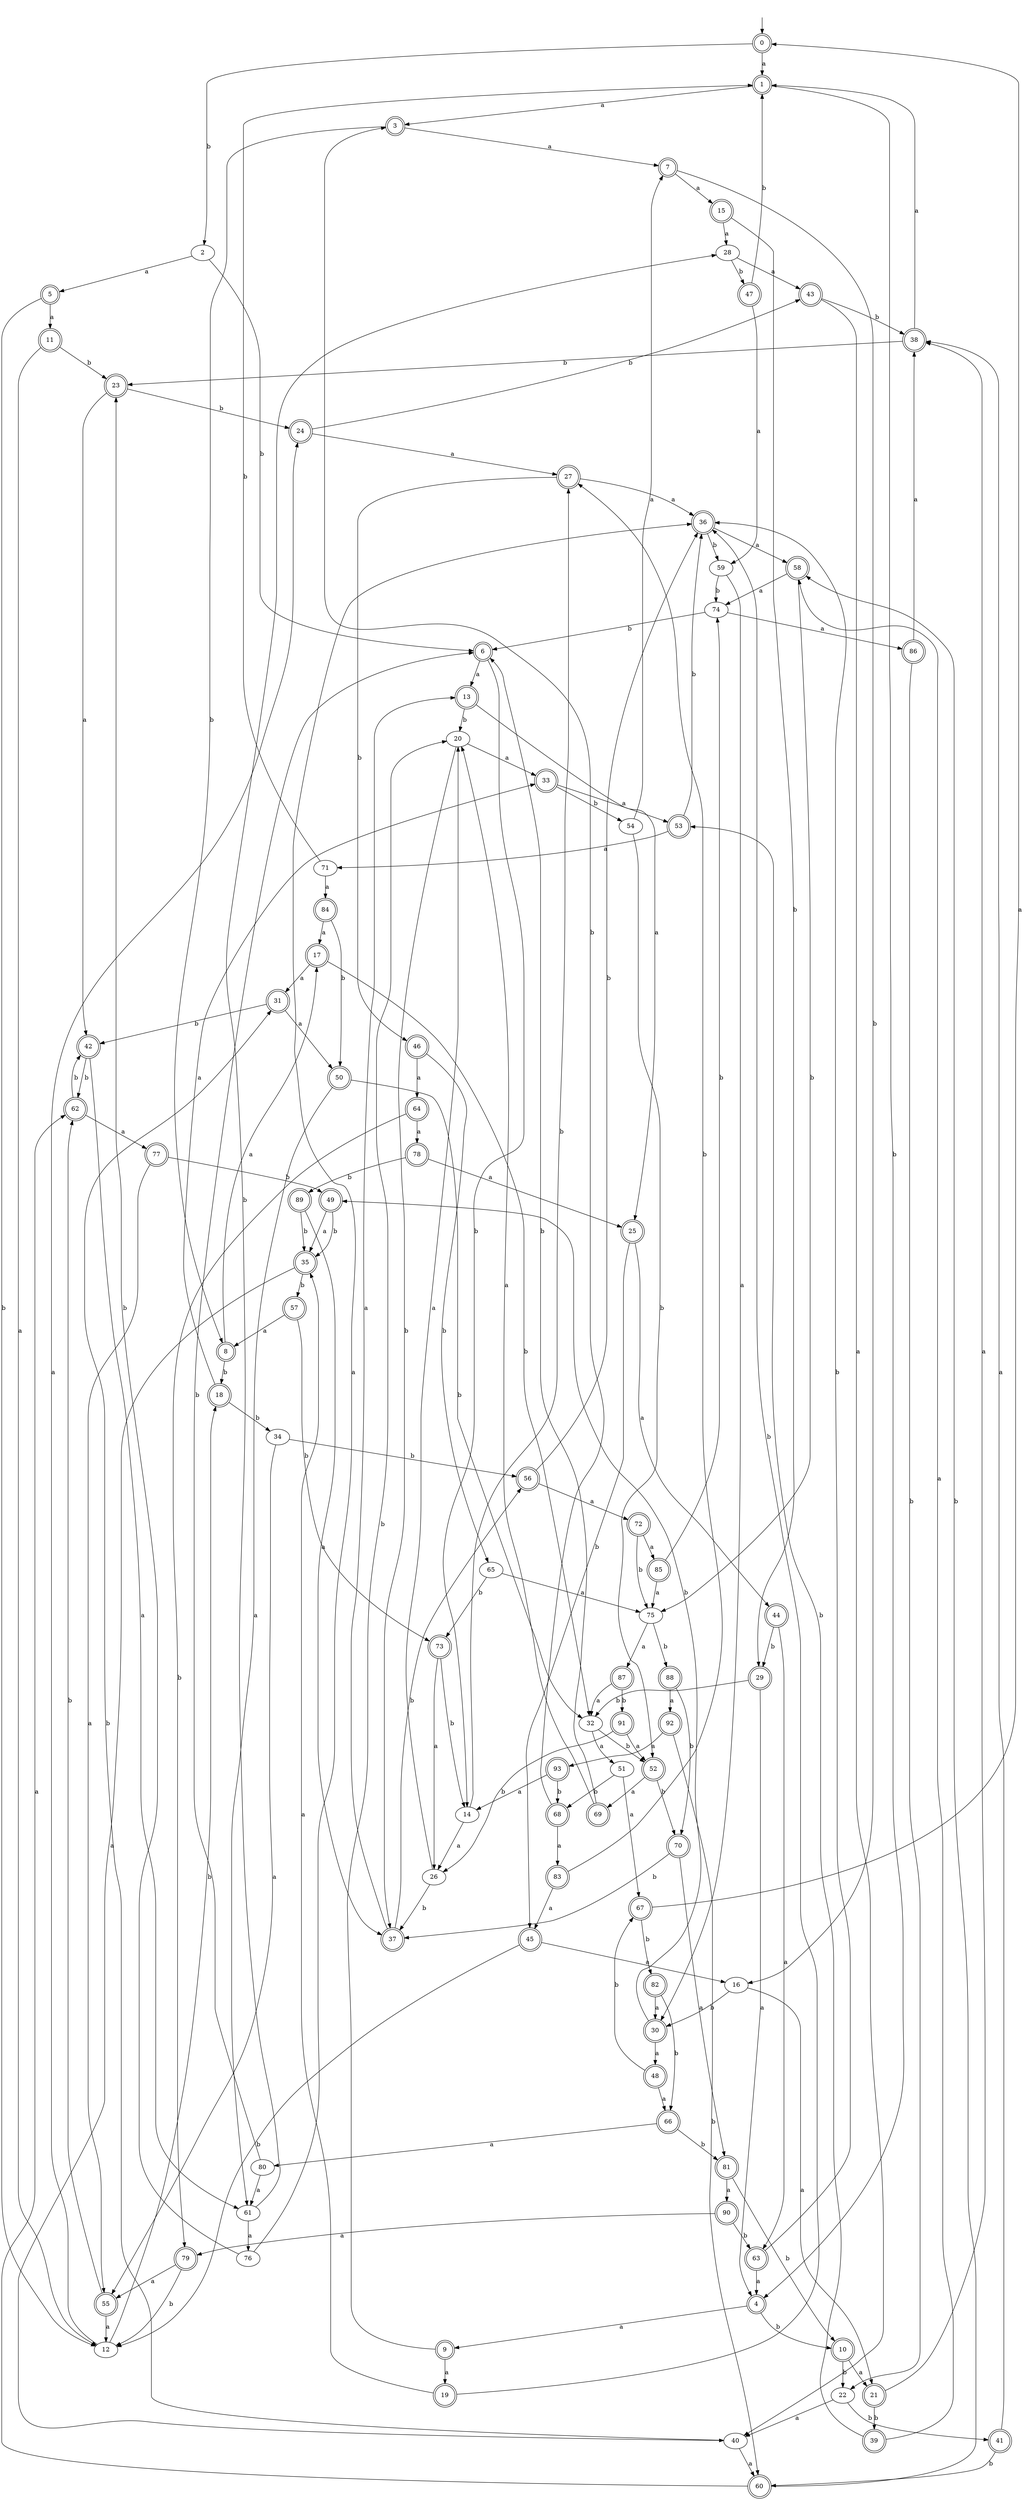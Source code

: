 digraph RandomDFA {
  __start0 [label="", shape=none];
  __start0 -> 0 [label=""];
  0 [shape=circle] [shape=doublecircle]
  0 -> 1 [label="a"]
  0 -> 2 [label="b"]
  1 [shape=doublecircle]
  1 -> 3 [label="a"]
  1 -> 4 [label="b"]
  2
  2 -> 5 [label="a"]
  2 -> 6 [label="b"]
  3 [shape=doublecircle]
  3 -> 7 [label="a"]
  3 -> 8 [label="b"]
  4 [shape=doublecircle]
  4 -> 9 [label="a"]
  4 -> 10 [label="b"]
  5 [shape=doublecircle]
  5 -> 11 [label="a"]
  5 -> 12 [label="b"]
  6 [shape=doublecircle]
  6 -> 13 [label="a"]
  6 -> 14 [label="b"]
  7 [shape=doublecircle]
  7 -> 15 [label="a"]
  7 -> 16 [label="b"]
  8 [shape=doublecircle]
  8 -> 17 [label="a"]
  8 -> 18 [label="b"]
  9 [shape=doublecircle]
  9 -> 19 [label="a"]
  9 -> 20 [label="b"]
  10 [shape=doublecircle]
  10 -> 21 [label="a"]
  10 -> 22 [label="b"]
  11 [shape=doublecircle]
  11 -> 12 [label="a"]
  11 -> 23 [label="b"]
  12
  12 -> 24 [label="a"]
  12 -> 18 [label="b"]
  13 [shape=doublecircle]
  13 -> 25 [label="a"]
  13 -> 20 [label="b"]
  14
  14 -> 26 [label="a"]
  14 -> 27 [label="b"]
  15 [shape=doublecircle]
  15 -> 28 [label="a"]
  15 -> 29 [label="b"]
  16
  16 -> 21 [label="a"]
  16 -> 30 [label="b"]
  17 [shape=doublecircle]
  17 -> 31 [label="a"]
  17 -> 32 [label="b"]
  18 [shape=doublecircle]
  18 -> 33 [label="a"]
  18 -> 34 [label="b"]
  19 [shape=doublecircle]
  19 -> 35 [label="a"]
  19 -> 36 [label="b"]
  20
  20 -> 33 [label="a"]
  20 -> 37 [label="b"]
  21 [shape=doublecircle]
  21 -> 38 [label="a"]
  21 -> 39 [label="b"]
  22
  22 -> 40 [label="a"]
  22 -> 41 [label="b"]
  23 [shape=doublecircle]
  23 -> 42 [label="a"]
  23 -> 24 [label="b"]
  24 [shape=doublecircle]
  24 -> 27 [label="a"]
  24 -> 43 [label="b"]
  25 [shape=doublecircle]
  25 -> 44 [label="a"]
  25 -> 45 [label="b"]
  26
  26 -> 20 [label="a"]
  26 -> 37 [label="b"]
  27 [shape=doublecircle]
  27 -> 36 [label="a"]
  27 -> 46 [label="b"]
  28
  28 -> 43 [label="a"]
  28 -> 47 [label="b"]
  29 [shape=doublecircle]
  29 -> 4 [label="a"]
  29 -> 32 [label="b"]
  30 [shape=doublecircle]
  30 -> 48 [label="a"]
  30 -> 49 [label="b"]
  31 [shape=doublecircle]
  31 -> 50 [label="a"]
  31 -> 42 [label="b"]
  32
  32 -> 51 [label="a"]
  32 -> 52 [label="b"]
  33 [shape=doublecircle]
  33 -> 53 [label="a"]
  33 -> 54 [label="b"]
  34
  34 -> 55 [label="a"]
  34 -> 56 [label="b"]
  35 [shape=doublecircle]
  35 -> 40 [label="a"]
  35 -> 57 [label="b"]
  36 [shape=doublecircle]
  36 -> 58 [label="a"]
  36 -> 59 [label="b"]
  37 [shape=doublecircle]
  37 -> 13 [label="a"]
  37 -> 56 [label="b"]
  38 [shape=doublecircle]
  38 -> 1 [label="a"]
  38 -> 23 [label="b"]
  39 [shape=doublecircle]
  39 -> 58 [label="a"]
  39 -> 53 [label="b"]
  40
  40 -> 60 [label="a"]
  40 -> 31 [label="b"]
  41 [shape=doublecircle]
  41 -> 38 [label="a"]
  41 -> 60 [label="b"]
  42 [shape=doublecircle]
  42 -> 61 [label="a"]
  42 -> 62 [label="b"]
  43 [shape=doublecircle]
  43 -> 40 [label="a"]
  43 -> 38 [label="b"]
  44 [shape=doublecircle]
  44 -> 63 [label="a"]
  44 -> 29 [label="b"]
  45 [shape=doublecircle]
  45 -> 16 [label="a"]
  45 -> 12 [label="b"]
  46 [shape=doublecircle]
  46 -> 64 [label="a"]
  46 -> 65 [label="b"]
  47 [shape=doublecircle]
  47 -> 59 [label="a"]
  47 -> 1 [label="b"]
  48 [shape=doublecircle]
  48 -> 66 [label="a"]
  48 -> 67 [label="b"]
  49 [shape=doublecircle]
  49 -> 35 [label="a"]
  49 -> 35 [label="b"]
  50 [shape=doublecircle]
  50 -> 61 [label="a"]
  50 -> 32 [label="b"]
  51
  51 -> 67 [label="a"]
  51 -> 68 [label="b"]
  52 [shape=doublecircle]
  52 -> 69 [label="a"]
  52 -> 70 [label="b"]
  53 [shape=doublecircle]
  53 -> 71 [label="a"]
  53 -> 36 [label="b"]
  54
  54 -> 7 [label="a"]
  54 -> 52 [label="b"]
  55 [shape=doublecircle]
  55 -> 12 [label="a"]
  55 -> 62 [label="b"]
  56 [shape=doublecircle]
  56 -> 72 [label="a"]
  56 -> 36 [label="b"]
  57 [shape=doublecircle]
  57 -> 8 [label="a"]
  57 -> 73 [label="b"]
  58 [shape=doublecircle]
  58 -> 74 [label="a"]
  58 -> 75 [label="b"]
  59
  59 -> 30 [label="a"]
  59 -> 74 [label="b"]
  60 [shape=doublecircle]
  60 -> 62 [label="a"]
  60 -> 58 [label="b"]
  61
  61 -> 76 [label="a"]
  61 -> 28 [label="b"]
  62 [shape=doublecircle]
  62 -> 77 [label="a"]
  62 -> 42 [label="b"]
  63 [shape=doublecircle]
  63 -> 4 [label="a"]
  63 -> 36 [label="b"]
  64 [shape=doublecircle]
  64 -> 78 [label="a"]
  64 -> 79 [label="b"]
  65
  65 -> 75 [label="a"]
  65 -> 73 [label="b"]
  66 [shape=doublecircle]
  66 -> 80 [label="a"]
  66 -> 81 [label="b"]
  67 [shape=doublecircle]
  67 -> 0 [label="a"]
  67 -> 82 [label="b"]
  68 [shape=doublecircle]
  68 -> 83 [label="a"]
  68 -> 3 [label="b"]
  69 [shape=doublecircle]
  69 -> 20 [label="a"]
  69 -> 6 [label="b"]
  70 [shape=doublecircle]
  70 -> 81 [label="a"]
  70 -> 37 [label="b"]
  71
  71 -> 84 [label="a"]
  71 -> 1 [label="b"]
  72 [shape=doublecircle]
  72 -> 85 [label="a"]
  72 -> 75 [label="b"]
  73 [shape=doublecircle]
  73 -> 26 [label="a"]
  73 -> 14 [label="b"]
  74
  74 -> 86 [label="a"]
  74 -> 6 [label="b"]
  75
  75 -> 87 [label="a"]
  75 -> 88 [label="b"]
  76
  76 -> 36 [label="a"]
  76 -> 23 [label="b"]
  77 [shape=doublecircle]
  77 -> 55 [label="a"]
  77 -> 49 [label="b"]
  78 [shape=doublecircle]
  78 -> 25 [label="a"]
  78 -> 89 [label="b"]
  79 [shape=doublecircle]
  79 -> 55 [label="a"]
  79 -> 12 [label="b"]
  80
  80 -> 61 [label="a"]
  80 -> 6 [label="b"]
  81 [shape=doublecircle]
  81 -> 90 [label="a"]
  81 -> 10 [label="b"]
  82 [shape=doublecircle]
  82 -> 30 [label="a"]
  82 -> 66 [label="b"]
  83 [shape=doublecircle]
  83 -> 45 [label="a"]
  83 -> 27 [label="b"]
  84 [shape=doublecircle]
  84 -> 17 [label="a"]
  84 -> 50 [label="b"]
  85 [shape=doublecircle]
  85 -> 75 [label="a"]
  85 -> 74 [label="b"]
  86 [shape=doublecircle]
  86 -> 38 [label="a"]
  86 -> 22 [label="b"]
  87 [shape=doublecircle]
  87 -> 32 [label="a"]
  87 -> 91 [label="b"]
  88 [shape=doublecircle]
  88 -> 92 [label="a"]
  88 -> 70 [label="b"]
  89 [shape=doublecircle]
  89 -> 37 [label="a"]
  89 -> 35 [label="b"]
  90 [shape=doublecircle]
  90 -> 79 [label="a"]
  90 -> 63 [label="b"]
  91 [shape=doublecircle]
  91 -> 52 [label="a"]
  91 -> 26 [label="b"]
  92 [shape=doublecircle]
  92 -> 93 [label="a"]
  92 -> 60 [label="b"]
  93 [shape=doublecircle]
  93 -> 14 [label="a"]
  93 -> 68 [label="b"]
}
